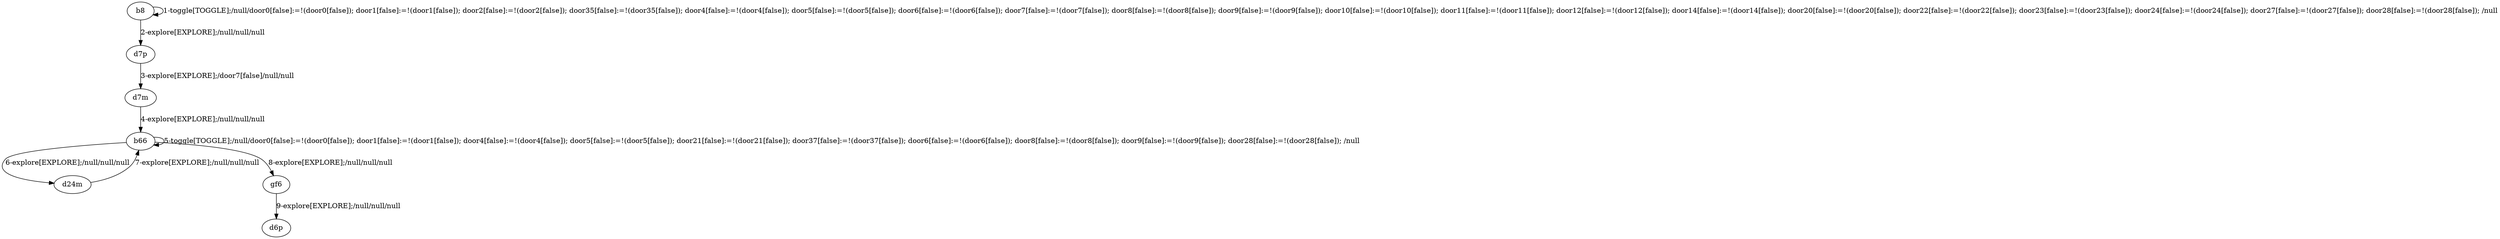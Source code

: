 # Total number of goals covered by this test: 3
# b66 --> gf6
# gf6 --> d6p
# d24m --> b66

digraph g {
"b8" -> "b8" [label = "1-toggle[TOGGLE];/null/door0[false]:=!(door0[false]); door1[false]:=!(door1[false]); door2[false]:=!(door2[false]); door35[false]:=!(door35[false]); door4[false]:=!(door4[false]); door5[false]:=!(door5[false]); door6[false]:=!(door6[false]); door7[false]:=!(door7[false]); door8[false]:=!(door8[false]); door9[false]:=!(door9[false]); door10[false]:=!(door10[false]); door11[false]:=!(door11[false]); door12[false]:=!(door12[false]); door14[false]:=!(door14[false]); door20[false]:=!(door20[false]); door22[false]:=!(door22[false]); door23[false]:=!(door23[false]); door24[false]:=!(door24[false]); door27[false]:=!(door27[false]); door28[false]:=!(door28[false]); /null"];
"b8" -> "d7p" [label = "2-explore[EXPLORE];/null/null/null"];
"d7p" -> "d7m" [label = "3-explore[EXPLORE];/door7[false]/null/null"];
"d7m" -> "b66" [label = "4-explore[EXPLORE];/null/null/null"];
"b66" -> "b66" [label = "5-toggle[TOGGLE];/null/door0[false]:=!(door0[false]); door1[false]:=!(door1[false]); door4[false]:=!(door4[false]); door5[false]:=!(door5[false]); door21[false]:=!(door21[false]); door37[false]:=!(door37[false]); door6[false]:=!(door6[false]); door8[false]:=!(door8[false]); door9[false]:=!(door9[false]); door28[false]:=!(door28[false]); /null"];
"b66" -> "d24m" [label = "6-explore[EXPLORE];/null/null/null"];
"d24m" -> "b66" [label = "7-explore[EXPLORE];/null/null/null"];
"b66" -> "gf6" [label = "8-explore[EXPLORE];/null/null/null"];
"gf6" -> "d6p" [label = "9-explore[EXPLORE];/null/null/null"];
}